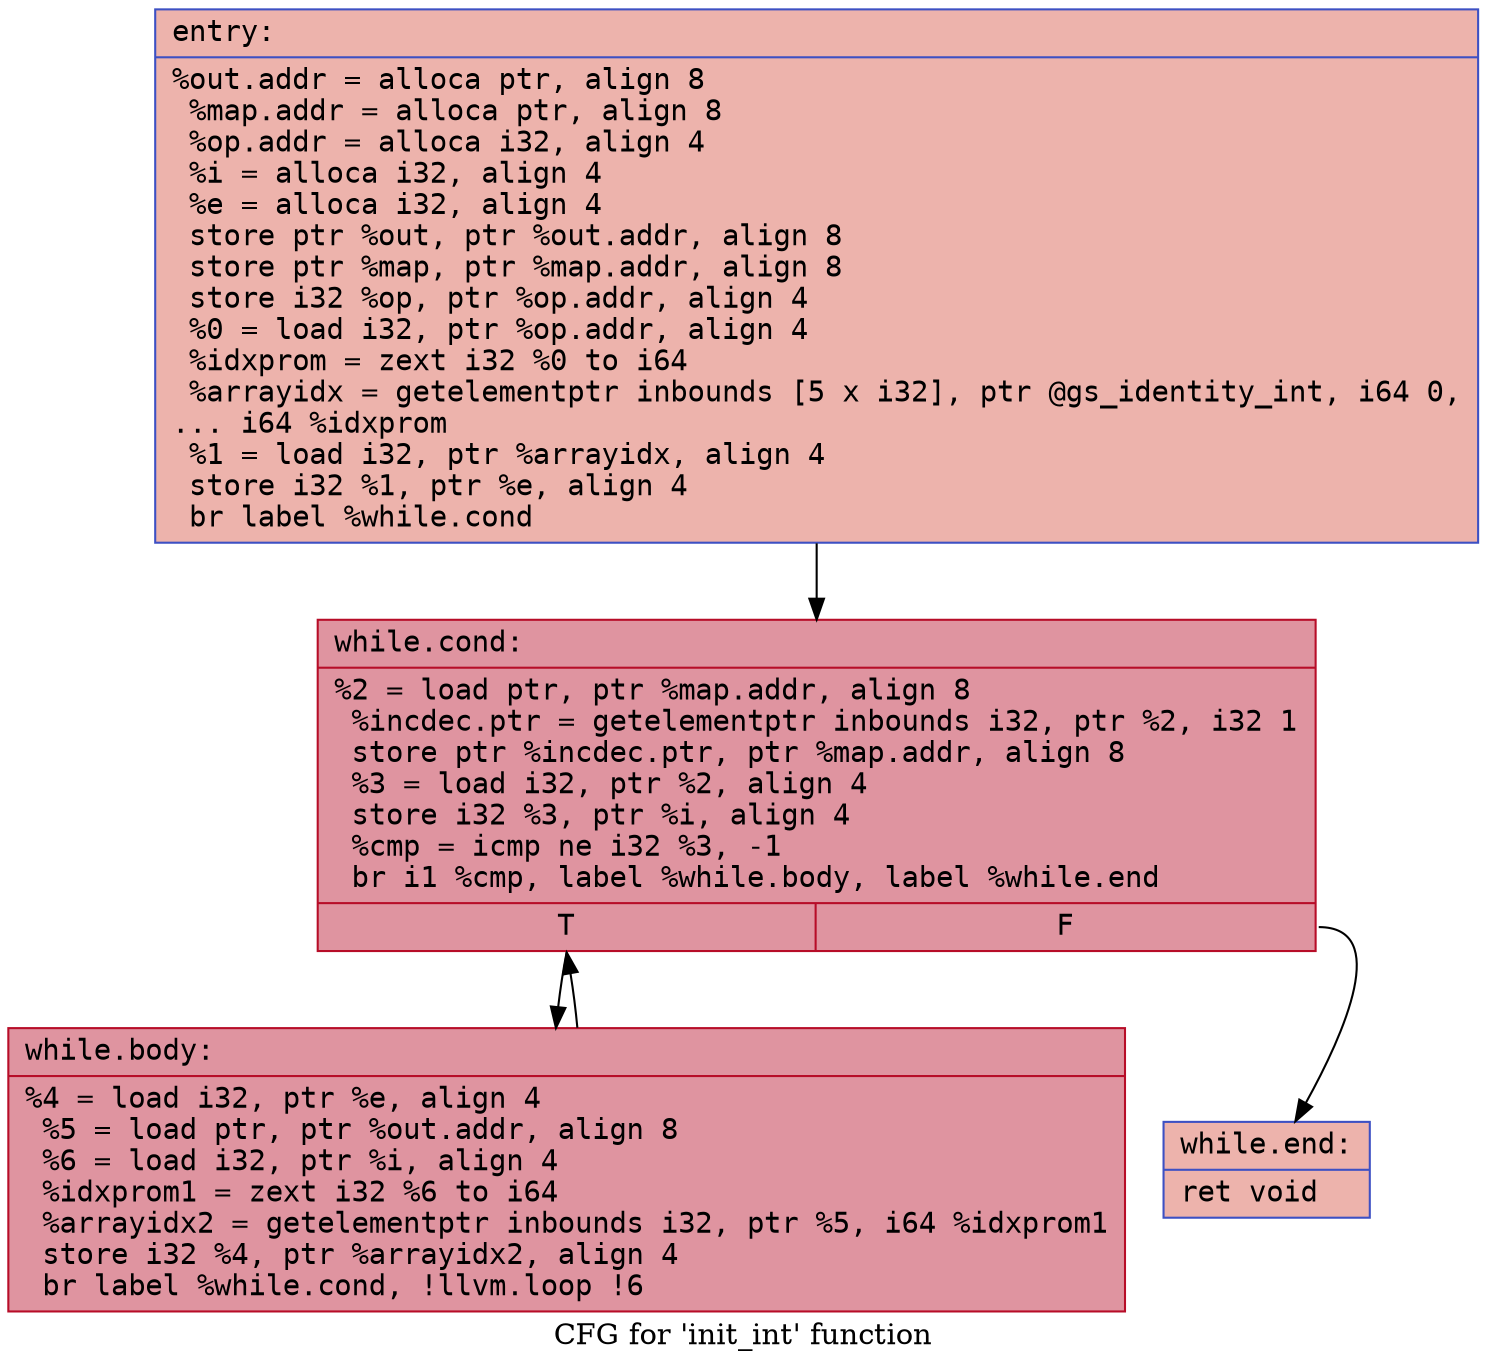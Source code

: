digraph "CFG for 'init_int' function" {
	label="CFG for 'init_int' function";

	Node0x55e011d09b10 [shape=record,color="#3d50c3ff", style=filled, fillcolor="#d6524470" fontname="Courier",label="{entry:\l|  %out.addr = alloca ptr, align 8\l  %map.addr = alloca ptr, align 8\l  %op.addr = alloca i32, align 4\l  %i = alloca i32, align 4\l  %e = alloca i32, align 4\l  store ptr %out, ptr %out.addr, align 8\l  store ptr %map, ptr %map.addr, align 8\l  store i32 %op, ptr %op.addr, align 4\l  %0 = load i32, ptr %op.addr, align 4\l  %idxprom = zext i32 %0 to i64\l  %arrayidx = getelementptr inbounds [5 x i32], ptr @gs_identity_int, i64 0,\l... i64 %idxprom\l  %1 = load i32, ptr %arrayidx, align 4\l  store i32 %1, ptr %e, align 4\l  br label %while.cond\l}"];
	Node0x55e011d09b10 -> Node0x55e011d0a2f0[tooltip="entry -> while.cond\nProbability 100.00%" ];
	Node0x55e011d0a2f0 [shape=record,color="#b70d28ff", style=filled, fillcolor="#b70d2870" fontname="Courier",label="{while.cond:\l|  %2 = load ptr, ptr %map.addr, align 8\l  %incdec.ptr = getelementptr inbounds i32, ptr %2, i32 1\l  store ptr %incdec.ptr, ptr %map.addr, align 8\l  %3 = load i32, ptr %2, align 4\l  store i32 %3, ptr %i, align 4\l  %cmp = icmp ne i32 %3, -1\l  br i1 %cmp, label %while.body, label %while.end\l|{<s0>T|<s1>F}}"];
	Node0x55e011d0a2f0:s0 -> Node0x55e011d0a940[tooltip="while.cond -> while.body\nProbability 96.88%" ];
	Node0x55e011d0a2f0:s1 -> Node0x55e011d0a9c0[tooltip="while.cond -> while.end\nProbability 3.12%" ];
	Node0x55e011d0a940 [shape=record,color="#b70d28ff", style=filled, fillcolor="#b70d2870" fontname="Courier",label="{while.body:\l|  %4 = load i32, ptr %e, align 4\l  %5 = load ptr, ptr %out.addr, align 8\l  %6 = load i32, ptr %i, align 4\l  %idxprom1 = zext i32 %6 to i64\l  %arrayidx2 = getelementptr inbounds i32, ptr %5, i64 %idxprom1\l  store i32 %4, ptr %arrayidx2, align 4\l  br label %while.cond, !llvm.loop !6\l}"];
	Node0x55e011d0a940 -> Node0x55e011d0a2f0[tooltip="while.body -> while.cond\nProbability 100.00%" ];
	Node0x55e011d0a9c0 [shape=record,color="#3d50c3ff", style=filled, fillcolor="#d6524470" fontname="Courier",label="{while.end:\l|  ret void\l}"];
}

